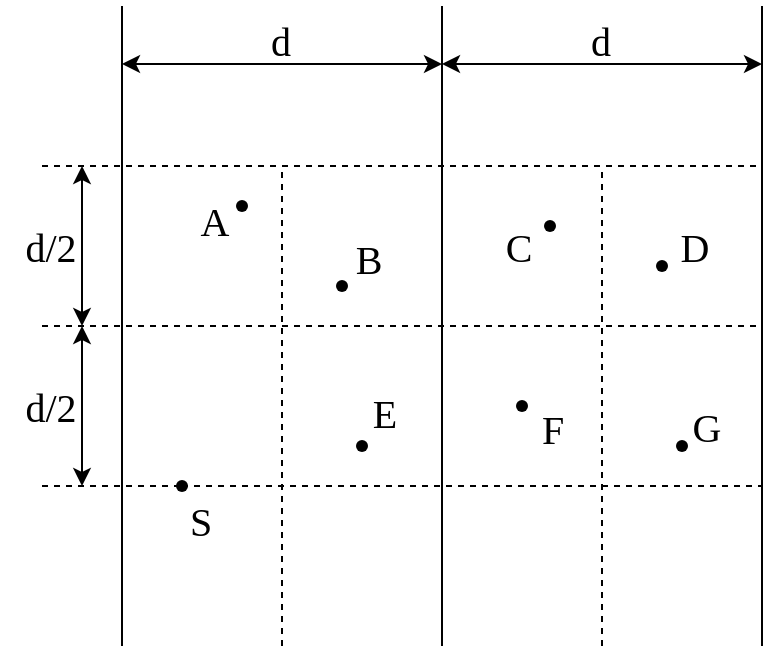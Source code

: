 <mxfile version="23.0.2" type="device">
  <diagram id="Z_zdd6HOmSfO_RuS-A_o" name="第 1 页">
    <mxGraphModel dx="954" dy="674" grid="1" gridSize="10" guides="1" tooltips="1" connect="1" arrows="1" fold="1" page="1" pageScale="1" pageWidth="827" pageHeight="1169" math="0" shadow="0">
      <root>
        <mxCell id="0" />
        <mxCell id="1" parent="0" />
        <mxCell id="XrAJ_74aqGaD0sXQ9snv-1" value="" style="endArrow=none;html=1;rounded=0;strokeWidth=1;" parent="1" edge="1">
          <mxGeometry width="50" height="50" relative="1" as="geometry">
            <mxPoint x="400" y="400" as="sourcePoint" />
            <mxPoint x="400" y="80" as="targetPoint" />
          </mxGeometry>
        </mxCell>
        <mxCell id="XrAJ_74aqGaD0sXQ9snv-2" value="" style="endArrow=none;html=1;rounded=0;strokeWidth=1;" parent="1" edge="1">
          <mxGeometry width="50" height="50" relative="1" as="geometry">
            <mxPoint x="240" y="400" as="sourcePoint" />
            <mxPoint x="240" y="80" as="targetPoint" />
          </mxGeometry>
        </mxCell>
        <mxCell id="XrAJ_74aqGaD0sXQ9snv-3" value="" style="endArrow=none;html=1;rounded=0;strokeWidth=1;" parent="1" edge="1">
          <mxGeometry width="50" height="50" relative="1" as="geometry">
            <mxPoint x="560" y="400" as="sourcePoint" />
            <mxPoint x="560" y="80" as="targetPoint" />
          </mxGeometry>
        </mxCell>
        <mxCell id="XrAJ_74aqGaD0sXQ9snv-4" value="" style="endArrow=none;dashed=1;html=1;rounded=0;strokeWidth=1;" parent="1" edge="1">
          <mxGeometry width="50" height="50" relative="1" as="geometry">
            <mxPoint x="200" y="160" as="sourcePoint" />
            <mxPoint x="560" y="160" as="targetPoint" />
          </mxGeometry>
        </mxCell>
        <mxCell id="XrAJ_74aqGaD0sXQ9snv-5" value="" style="endArrow=none;dashed=1;html=1;rounded=0;strokeWidth=1;" parent="1" edge="1">
          <mxGeometry width="50" height="50" relative="1" as="geometry">
            <mxPoint x="200" y="240" as="sourcePoint" />
            <mxPoint x="560" y="240" as="targetPoint" />
          </mxGeometry>
        </mxCell>
        <mxCell id="XrAJ_74aqGaD0sXQ9snv-6" value="" style="endArrow=none;dashed=1;html=1;rounded=0;strokeWidth=1;" parent="1" source="XrAJ_74aqGaD0sXQ9snv-24" edge="1">
          <mxGeometry width="50" height="50" relative="1" as="geometry">
            <mxPoint x="200" y="320" as="sourcePoint" />
            <mxPoint x="560" y="320" as="targetPoint" />
          </mxGeometry>
        </mxCell>
        <mxCell id="XrAJ_74aqGaD0sXQ9snv-7" value="" style="endArrow=none;dashed=1;html=1;rounded=0;strokeWidth=1;" parent="1" edge="1">
          <mxGeometry width="50" height="50" relative="1" as="geometry">
            <mxPoint x="320" y="400" as="sourcePoint" />
            <mxPoint x="320" y="160" as="targetPoint" />
          </mxGeometry>
        </mxCell>
        <mxCell id="XrAJ_74aqGaD0sXQ9snv-8" value="" style="endArrow=none;dashed=1;html=1;rounded=0;strokeWidth=1;" parent="1" edge="1">
          <mxGeometry width="50" height="50" relative="1" as="geometry">
            <mxPoint x="480" y="400" as="sourcePoint" />
            <mxPoint x="480" y="160" as="targetPoint" />
          </mxGeometry>
        </mxCell>
        <mxCell id="XrAJ_74aqGaD0sXQ9snv-9" value="" style="endArrow=classic;startArrow=classic;html=1;rounded=0;strokeWidth=1;" parent="1" edge="1">
          <mxGeometry width="50" height="50" relative="1" as="geometry">
            <mxPoint x="240" y="109" as="sourcePoint" />
            <mxPoint x="400" y="109" as="targetPoint" />
          </mxGeometry>
        </mxCell>
        <mxCell id="XrAJ_74aqGaD0sXQ9snv-10" value="" style="endArrow=classic;startArrow=classic;html=1;rounded=0;strokeWidth=1;" parent="1" edge="1">
          <mxGeometry width="50" height="50" relative="1" as="geometry">
            <mxPoint x="400" y="109" as="sourcePoint" />
            <mxPoint x="560" y="109" as="targetPoint" />
          </mxGeometry>
        </mxCell>
        <mxCell id="XrAJ_74aqGaD0sXQ9snv-13" value="&lt;font style=&quot;font-size: 20px;&quot; face=&quot;Times New Roman&quot;&gt;d&lt;/font&gt;" style="text;html=1;align=center;verticalAlign=middle;resizable=0;points=[];autosize=1;strokeColor=none;fillColor=none;strokeWidth=1;" parent="1" vertex="1">
          <mxGeometry x="304" y="77" width="30" height="40" as="geometry" />
        </mxCell>
        <mxCell id="XrAJ_74aqGaD0sXQ9snv-14" value="&lt;font style=&quot;font-size: 20px;&quot; face=&quot;Times New Roman&quot;&gt;d&lt;/font&gt;" style="text;html=1;align=center;verticalAlign=middle;resizable=0;points=[];autosize=1;strokeColor=none;fillColor=none;strokeWidth=1;" parent="1" vertex="1">
          <mxGeometry x="464" y="77" width="30" height="40" as="geometry" />
        </mxCell>
        <mxCell id="XrAJ_74aqGaD0sXQ9snv-15" value="" style="endArrow=classic;startArrow=classic;html=1;rounded=0;strokeWidth=1;" parent="1" edge="1">
          <mxGeometry width="50" height="50" relative="1" as="geometry">
            <mxPoint x="220" y="240" as="sourcePoint" />
            <mxPoint x="220" y="160" as="targetPoint" />
          </mxGeometry>
        </mxCell>
        <mxCell id="XrAJ_74aqGaD0sXQ9snv-16" value="" style="endArrow=classic;startArrow=classic;html=1;rounded=0;strokeWidth=1;" parent="1" edge="1">
          <mxGeometry width="50" height="50" relative="1" as="geometry">
            <mxPoint x="220" y="320" as="sourcePoint" />
            <mxPoint x="220" y="240" as="targetPoint" />
          </mxGeometry>
        </mxCell>
        <mxCell id="XrAJ_74aqGaD0sXQ9snv-20" value="&lt;font style=&quot;font-size: 20px;&quot; face=&quot;Times New Roman&quot;&gt;d/2&lt;/font&gt;" style="text;html=1;align=center;verticalAlign=middle;resizable=0;points=[];autosize=1;strokeColor=none;fillColor=none;strokeWidth=1;" parent="1" vertex="1">
          <mxGeometry x="179" y="180" width="50" height="40" as="geometry" />
        </mxCell>
        <mxCell id="XrAJ_74aqGaD0sXQ9snv-21" value="&lt;font style=&quot;font-size: 20px;&quot; face=&quot;Times New Roman&quot;&gt;d/2&lt;/font&gt;" style="text;html=1;align=center;verticalAlign=middle;resizable=0;points=[];autosize=1;strokeColor=none;fillColor=none;strokeWidth=1;" parent="1" vertex="1">
          <mxGeometry x="179" y="260" width="50" height="40" as="geometry" />
        </mxCell>
        <mxCell id="XrAJ_74aqGaD0sXQ9snv-22" value="" style="shape=waypoint;sketch=0;fillStyle=solid;size=6;pointerEvents=1;points=[];fillColor=none;resizable=0;rotatable=0;perimeter=centerPerimeter;snapToPoint=1;strokeWidth=1;" parent="1" vertex="1">
          <mxGeometry x="290" y="170" width="20" height="20" as="geometry" />
        </mxCell>
        <mxCell id="XrAJ_74aqGaD0sXQ9snv-23" value="" style="shape=waypoint;sketch=0;fillStyle=solid;size=6;pointerEvents=1;points=[];fillColor=none;resizable=0;rotatable=0;perimeter=centerPerimeter;snapToPoint=1;strokeWidth=1;" parent="1" vertex="1">
          <mxGeometry x="340" y="210" width="20" height="20" as="geometry" />
        </mxCell>
        <mxCell id="XrAJ_74aqGaD0sXQ9snv-25" value="" style="endArrow=none;dashed=1;html=1;rounded=0;strokeWidth=1;" parent="1" target="XrAJ_74aqGaD0sXQ9snv-24" edge="1">
          <mxGeometry width="50" height="50" relative="1" as="geometry">
            <mxPoint x="200" y="320" as="sourcePoint" />
            <mxPoint x="560" y="320" as="targetPoint" />
          </mxGeometry>
        </mxCell>
        <mxCell id="XrAJ_74aqGaD0sXQ9snv-24" value="" style="shape=waypoint;sketch=0;fillStyle=solid;size=6;pointerEvents=1;points=[];fillColor=none;resizable=0;rotatable=0;perimeter=centerPerimeter;snapToPoint=1;strokeWidth=1;" parent="1" vertex="1">
          <mxGeometry x="260" y="310" width="20" height="20" as="geometry" />
        </mxCell>
        <mxCell id="XrAJ_74aqGaD0sXQ9snv-26" value="" style="shape=waypoint;sketch=0;fillStyle=solid;size=6;pointerEvents=1;points=[];fillColor=none;resizable=0;rotatable=0;perimeter=centerPerimeter;snapToPoint=1;strokeWidth=1;" parent="1" vertex="1">
          <mxGeometry x="350" y="290" width="20" height="20" as="geometry" />
        </mxCell>
        <mxCell id="XrAJ_74aqGaD0sXQ9snv-27" value="" style="shape=waypoint;sketch=0;fillStyle=solid;size=6;pointerEvents=1;points=[];fillColor=none;resizable=0;rotatable=0;perimeter=centerPerimeter;snapToPoint=1;strokeWidth=1;" parent="1" vertex="1">
          <mxGeometry x="444" y="180" width="20" height="20" as="geometry" />
        </mxCell>
        <mxCell id="XrAJ_74aqGaD0sXQ9snv-28" value="" style="shape=waypoint;sketch=0;fillStyle=solid;size=6;pointerEvents=1;points=[];fillColor=none;resizable=0;rotatable=0;perimeter=centerPerimeter;snapToPoint=1;strokeWidth=1;" parent="1" vertex="1">
          <mxGeometry x="500" y="200" width="20" height="20" as="geometry" />
        </mxCell>
        <mxCell id="XrAJ_74aqGaD0sXQ9snv-29" value="" style="shape=waypoint;sketch=0;fillStyle=solid;size=6;pointerEvents=1;points=[];fillColor=none;resizable=0;rotatable=0;perimeter=centerPerimeter;snapToPoint=1;strokeWidth=1;" parent="1" vertex="1">
          <mxGeometry x="430" y="270" width="20" height="20" as="geometry" />
        </mxCell>
        <mxCell id="XrAJ_74aqGaD0sXQ9snv-30" value="" style="shape=waypoint;sketch=0;fillStyle=solid;size=6;pointerEvents=1;points=[];fillColor=none;resizable=0;rotatable=0;perimeter=centerPerimeter;snapToPoint=1;strokeWidth=1;" parent="1" vertex="1">
          <mxGeometry x="510" y="290" width="20" height="20" as="geometry" />
        </mxCell>
        <mxCell id="XrAJ_74aqGaD0sXQ9snv-33" value="&lt;font style=&quot;font-size: 20px;&quot; face=&quot;Times New Roman&quot;&gt;A&lt;/font&gt;" style="text;html=1;align=center;verticalAlign=middle;resizable=0;points=[];autosize=1;strokeColor=none;fillColor=none;strokeWidth=1;" parent="1" vertex="1">
          <mxGeometry x="266" y="167" width="40" height="40" as="geometry" />
        </mxCell>
        <mxCell id="XrAJ_74aqGaD0sXQ9snv-34" value="&lt;font style=&quot;font-size: 20px;&quot; face=&quot;Times New Roman&quot;&gt;B&lt;/font&gt;" style="text;html=1;align=center;verticalAlign=middle;resizable=0;points=[];autosize=1;strokeColor=none;fillColor=none;strokeWidth=1;" parent="1" vertex="1">
          <mxGeometry x="343" y="186" width="40" height="40" as="geometry" />
        </mxCell>
        <mxCell id="XrAJ_74aqGaD0sXQ9snv-37" value="&lt;font style=&quot;font-size: 20px;&quot; face=&quot;Times New Roman&quot;&gt;C&lt;/font&gt;" style="text;html=1;align=center;verticalAlign=middle;resizable=0;points=[];autosize=1;strokeColor=none;fillColor=none;strokeWidth=1;" parent="1" vertex="1">
          <mxGeometry x="418" y="180" width="40" height="40" as="geometry" />
        </mxCell>
        <mxCell id="XrAJ_74aqGaD0sXQ9snv-38" value="&lt;font style=&quot;font-size: 20px;&quot; face=&quot;Times New Roman&quot;&gt;D&lt;/font&gt;" style="text;html=1;align=center;verticalAlign=middle;resizable=0;points=[];autosize=1;strokeColor=none;fillColor=none;strokeWidth=1;" parent="1" vertex="1">
          <mxGeometry x="506" y="180" width="40" height="40" as="geometry" />
        </mxCell>
        <mxCell id="XrAJ_74aqGaD0sXQ9snv-39" value="&lt;font style=&quot;font-size: 20px;&quot; face=&quot;Times New Roman&quot;&gt;E&lt;/font&gt;" style="text;html=1;align=center;verticalAlign=middle;resizable=0;points=[];autosize=1;strokeColor=none;fillColor=none;strokeWidth=1;" parent="1" vertex="1">
          <mxGeometry x="351" y="263" width="40" height="40" as="geometry" />
        </mxCell>
        <mxCell id="XrAJ_74aqGaD0sXQ9snv-40" value="&lt;font style=&quot;font-size: 20px;&quot; face=&quot;Times New Roman&quot;&gt;F&lt;/font&gt;" style="text;html=1;align=center;verticalAlign=middle;resizable=0;points=[];autosize=1;strokeColor=none;fillColor=none;strokeWidth=1;" parent="1" vertex="1">
          <mxGeometry x="440" y="271" width="30" height="40" as="geometry" />
        </mxCell>
        <mxCell id="XrAJ_74aqGaD0sXQ9snv-42" value="&lt;font style=&quot;font-size: 20px;&quot; face=&quot;Times New Roman&quot;&gt;G&lt;/font&gt;" style="text;html=1;align=center;verticalAlign=middle;resizable=0;points=[];autosize=1;strokeColor=none;fillColor=none;strokeWidth=1;" parent="1" vertex="1">
          <mxGeometry x="512" y="270" width="40" height="40" as="geometry" />
        </mxCell>
        <mxCell id="XrAJ_74aqGaD0sXQ9snv-43" value="&lt;font style=&quot;font-size: 20px;&quot; face=&quot;Times New Roman&quot;&gt;S&lt;/font&gt;" style="text;html=1;align=center;verticalAlign=middle;resizable=0;points=[];autosize=1;strokeColor=none;fillColor=none;strokeWidth=1;" parent="1" vertex="1">
          <mxGeometry x="264" y="317" width="30" height="40" as="geometry" />
        </mxCell>
      </root>
    </mxGraphModel>
  </diagram>
</mxfile>
